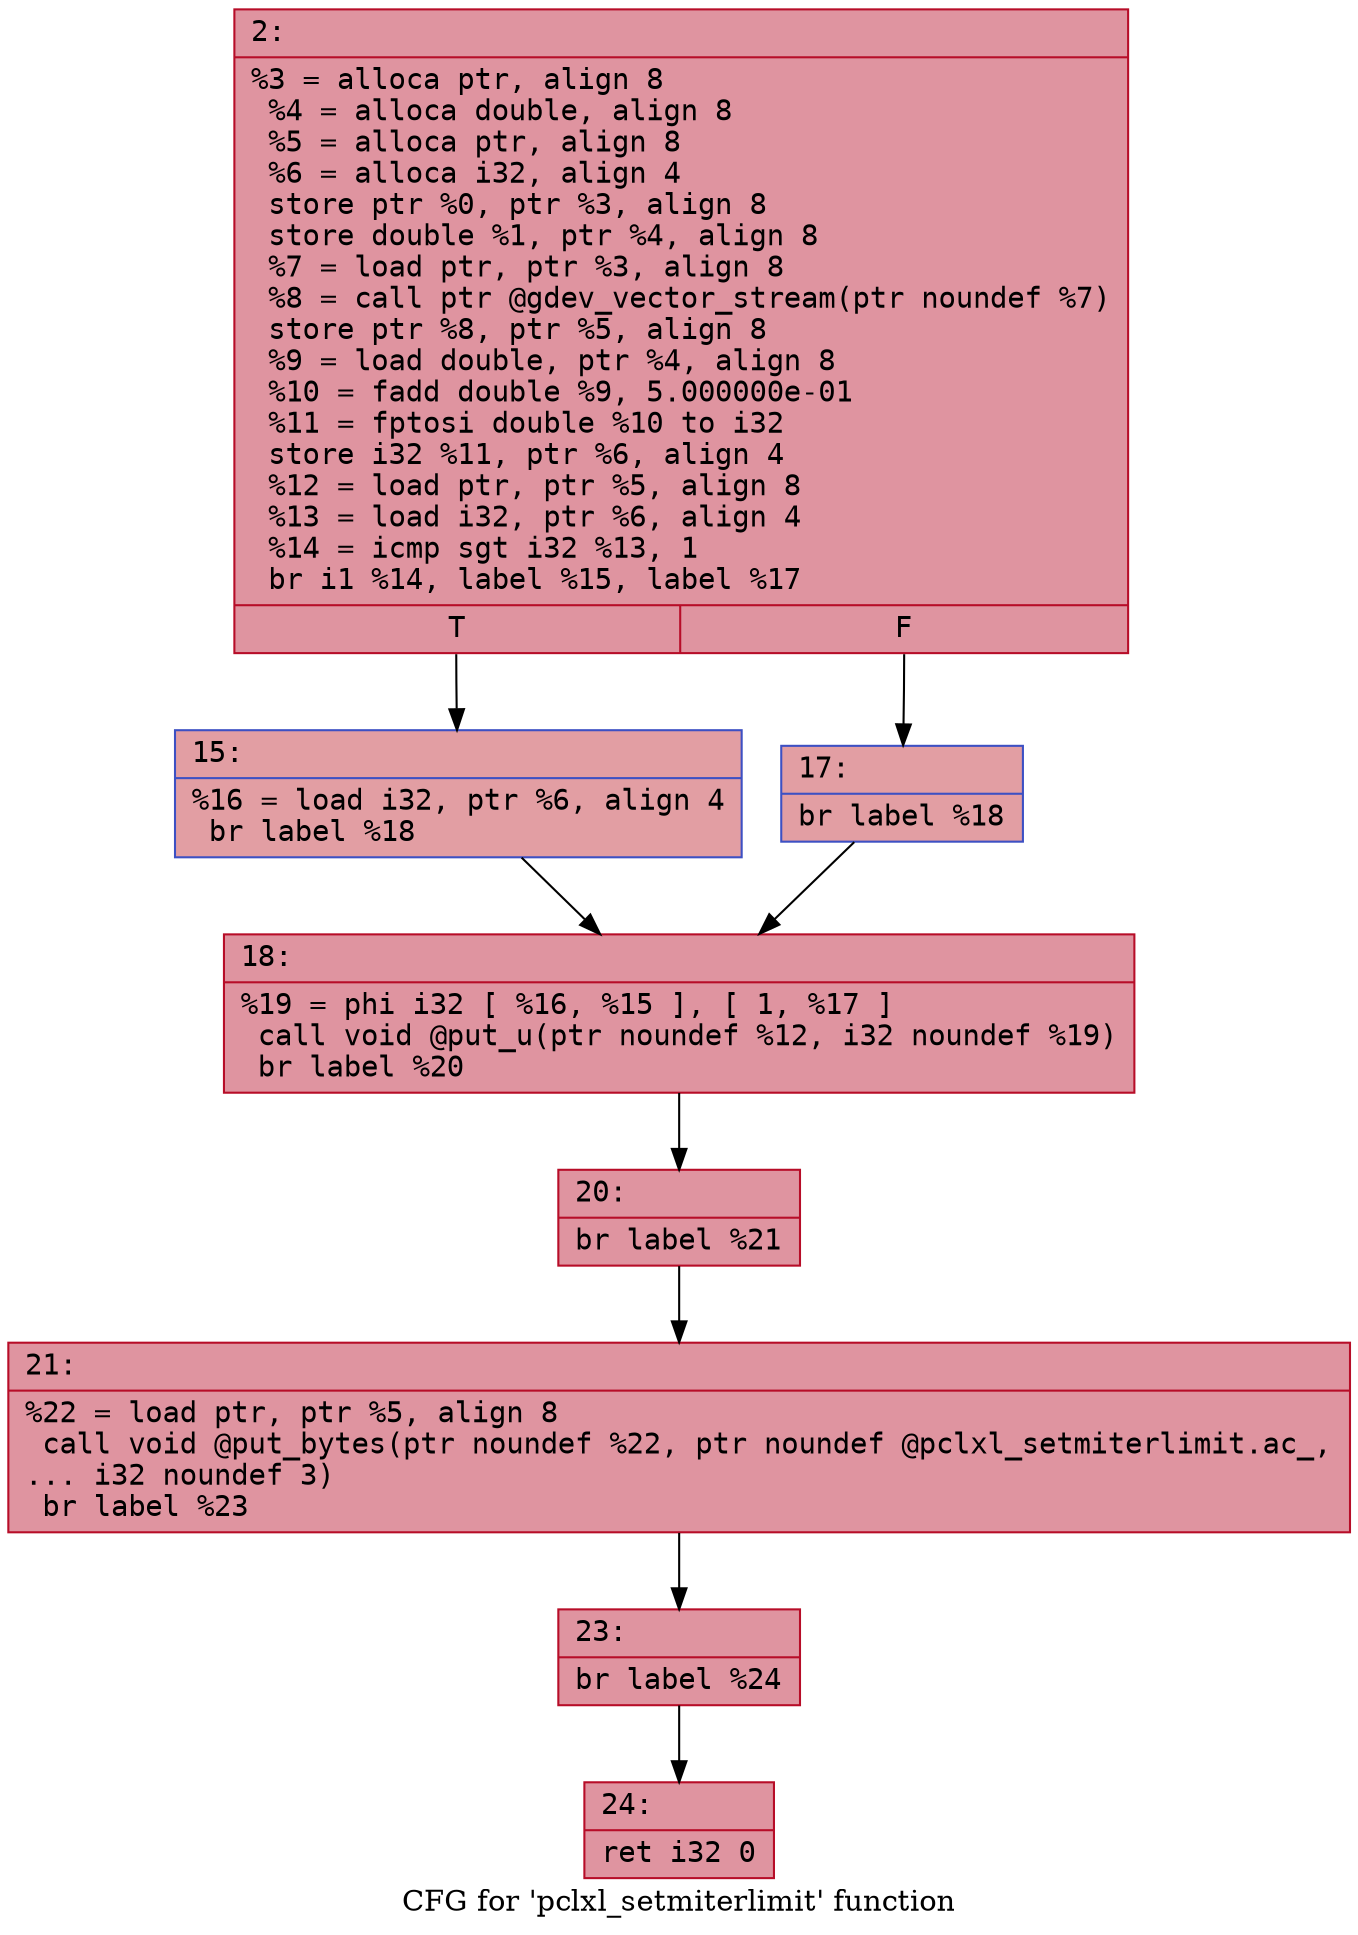 digraph "CFG for 'pclxl_setmiterlimit' function" {
	label="CFG for 'pclxl_setmiterlimit' function";

	Node0x600003ba77f0 [shape=record,color="#b70d28ff", style=filled, fillcolor="#b70d2870" fontname="Courier",label="{2:\l|  %3 = alloca ptr, align 8\l  %4 = alloca double, align 8\l  %5 = alloca ptr, align 8\l  %6 = alloca i32, align 4\l  store ptr %0, ptr %3, align 8\l  store double %1, ptr %4, align 8\l  %7 = load ptr, ptr %3, align 8\l  %8 = call ptr @gdev_vector_stream(ptr noundef %7)\l  store ptr %8, ptr %5, align 8\l  %9 = load double, ptr %4, align 8\l  %10 = fadd double %9, 5.000000e-01\l  %11 = fptosi double %10 to i32\l  store i32 %11, ptr %6, align 4\l  %12 = load ptr, ptr %5, align 8\l  %13 = load i32, ptr %6, align 4\l  %14 = icmp sgt i32 %13, 1\l  br i1 %14, label %15, label %17\l|{<s0>T|<s1>F}}"];
	Node0x600003ba77f0:s0 -> Node0x600003ba7840[tooltip="2 -> 15\nProbability 50.00%" ];
	Node0x600003ba77f0:s1 -> Node0x600003ba7890[tooltip="2 -> 17\nProbability 50.00%" ];
	Node0x600003ba7840 [shape=record,color="#3d50c3ff", style=filled, fillcolor="#be242e70" fontname="Courier",label="{15:\l|  %16 = load i32, ptr %6, align 4\l  br label %18\l}"];
	Node0x600003ba7840 -> Node0x600003ba78e0[tooltip="15 -> 18\nProbability 100.00%" ];
	Node0x600003ba7890 [shape=record,color="#3d50c3ff", style=filled, fillcolor="#be242e70" fontname="Courier",label="{17:\l|  br label %18\l}"];
	Node0x600003ba7890 -> Node0x600003ba78e0[tooltip="17 -> 18\nProbability 100.00%" ];
	Node0x600003ba78e0 [shape=record,color="#b70d28ff", style=filled, fillcolor="#b70d2870" fontname="Courier",label="{18:\l|  %19 = phi i32 [ %16, %15 ], [ 1, %17 ]\l  call void @put_u(ptr noundef %12, i32 noundef %19)\l  br label %20\l}"];
	Node0x600003ba78e0 -> Node0x600003ba7930[tooltip="18 -> 20\nProbability 100.00%" ];
	Node0x600003ba7930 [shape=record,color="#b70d28ff", style=filled, fillcolor="#b70d2870" fontname="Courier",label="{20:\l|  br label %21\l}"];
	Node0x600003ba7930 -> Node0x600003ba7980[tooltip="20 -> 21\nProbability 100.00%" ];
	Node0x600003ba7980 [shape=record,color="#b70d28ff", style=filled, fillcolor="#b70d2870" fontname="Courier",label="{21:\l|  %22 = load ptr, ptr %5, align 8\l  call void @put_bytes(ptr noundef %22, ptr noundef @pclxl_setmiterlimit.ac_,\l... i32 noundef 3)\l  br label %23\l}"];
	Node0x600003ba7980 -> Node0x600003ba79d0[tooltip="21 -> 23\nProbability 100.00%" ];
	Node0x600003ba79d0 [shape=record,color="#b70d28ff", style=filled, fillcolor="#b70d2870" fontname="Courier",label="{23:\l|  br label %24\l}"];
	Node0x600003ba79d0 -> Node0x600003ba7a20[tooltip="23 -> 24\nProbability 100.00%" ];
	Node0x600003ba7a20 [shape=record,color="#b70d28ff", style=filled, fillcolor="#b70d2870" fontname="Courier",label="{24:\l|  ret i32 0\l}"];
}
